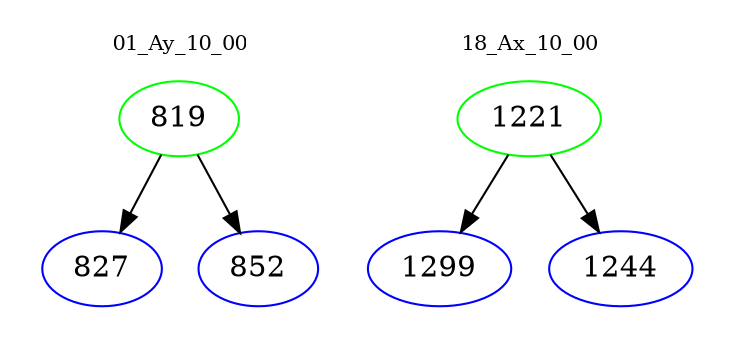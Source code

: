 digraph{
subgraph cluster_0 {
color = white
label = "01_Ay_10_00";
fontsize=10;
T0_819 [label="819", color="green"]
T0_819 -> T0_827 [color="black"]
T0_827 [label="827", color="blue"]
T0_819 -> T0_852 [color="black"]
T0_852 [label="852", color="blue"]
}
subgraph cluster_1 {
color = white
label = "18_Ax_10_00";
fontsize=10;
T1_1221 [label="1221", color="green"]
T1_1221 -> T1_1299 [color="black"]
T1_1299 [label="1299", color="blue"]
T1_1221 -> T1_1244 [color="black"]
T1_1244 [label="1244", color="blue"]
}
}

